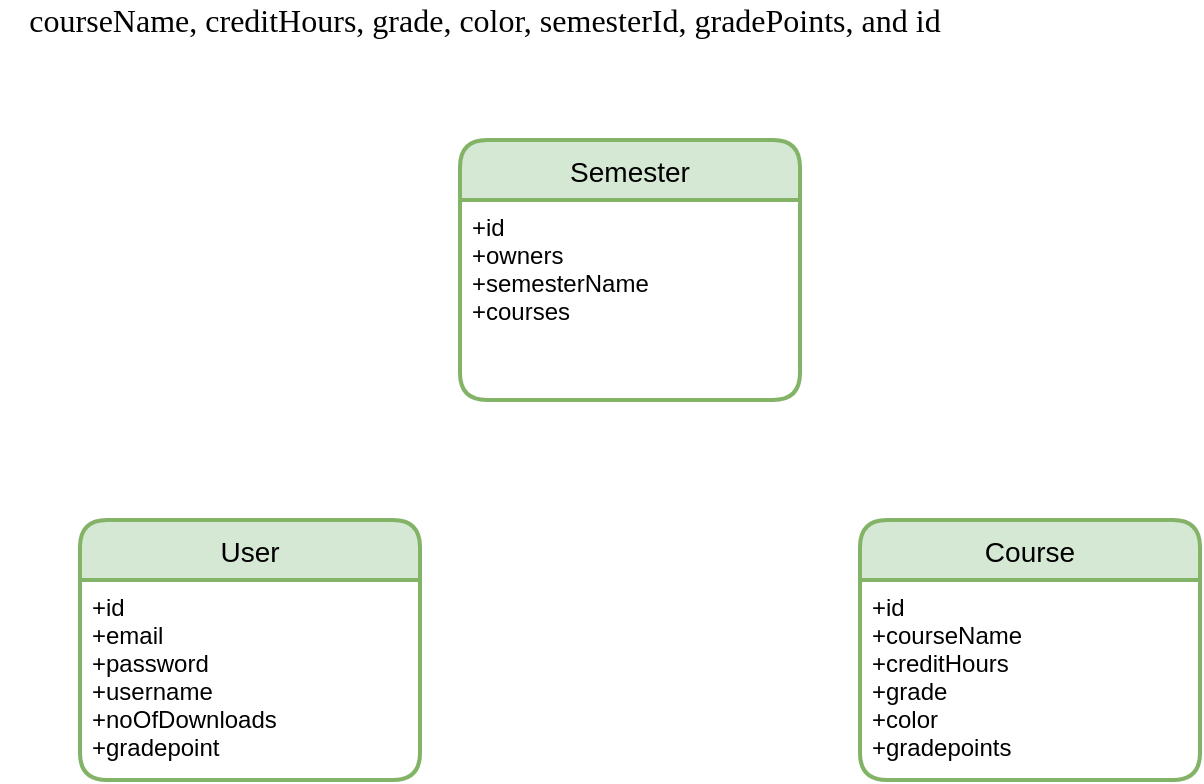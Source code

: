 <mxfile version="15.5.8" type="github">
  <diagram id="R2lEEEUBdFMjLlhIrx00" name="Page-1">
    <mxGraphModel dx="1426" dy="737" grid="1" gridSize="10" guides="1" tooltips="1" connect="1" arrows="1" fold="1" page="1" pageScale="1" pageWidth="850" pageHeight="1100" math="0" shadow="0" extFonts="Permanent Marker^https://fonts.googleapis.com/css?family=Permanent+Marker">
      <root>
        <mxCell id="0" />
        <mxCell id="1" parent="0" />
        <mxCell id="0dl3mZ9c2_-momnLUo67-1" value="User" style="swimlane;childLayout=stackLayout;horizontal=1;startSize=30;horizontalStack=0;rounded=1;fontSize=14;fontStyle=0;strokeWidth=2;resizeParent=0;resizeLast=1;shadow=0;dashed=0;align=center;fillColor=#d5e8d4;strokeColor=#82b366;" vertex="1" parent="1">
          <mxGeometry x="180" y="370" width="170" height="130" as="geometry" />
        </mxCell>
        <mxCell id="0dl3mZ9c2_-momnLUo67-2" value="+id&#xa;+email&#xa;+password&#xa;+username&#xa;+noOfDownloads&#xa;+gradepoint" style="align=left;strokeColor=none;fillColor=none;spacingLeft=4;fontSize=12;verticalAlign=top;resizable=0;rotatable=0;part=1;" vertex="1" parent="0dl3mZ9c2_-momnLUo67-1">
          <mxGeometry y="30" width="170" height="100" as="geometry" />
        </mxCell>
        <mxCell id="0dl3mZ9c2_-momnLUo67-7" value="Semester" style="swimlane;childLayout=stackLayout;horizontal=1;startSize=30;horizontalStack=0;rounded=1;fontSize=14;fontStyle=0;strokeWidth=2;resizeParent=0;resizeLast=1;shadow=0;dashed=0;align=center;fillColor=#d5e8d4;strokeColor=#82b366;" vertex="1" parent="1">
          <mxGeometry x="370" y="180" width="170" height="130" as="geometry" />
        </mxCell>
        <mxCell id="0dl3mZ9c2_-momnLUo67-8" value="+id&#xa;+owners&#xa;+semesterName&#xa;+courses" style="align=left;strokeColor=none;fillColor=none;spacingLeft=4;fontSize=12;verticalAlign=top;resizable=0;rotatable=0;part=1;" vertex="1" parent="0dl3mZ9c2_-momnLUo67-7">
          <mxGeometry y="30" width="170" height="100" as="geometry" />
        </mxCell>
        <mxCell id="0dl3mZ9c2_-momnLUo67-9" value="Course" style="swimlane;childLayout=stackLayout;horizontal=1;startSize=30;horizontalStack=0;rounded=1;fontSize=14;fontStyle=0;strokeWidth=2;resizeParent=0;resizeLast=1;shadow=0;dashed=0;align=center;fillColor=#d5e8d4;strokeColor=#82b366;" vertex="1" parent="1">
          <mxGeometry x="570" y="370" width="170" height="130" as="geometry" />
        </mxCell>
        <mxCell id="0dl3mZ9c2_-momnLUo67-10" value="+id&#xa;+courseName&#xa;+creditHours&#xa;+grade&#xa;+color&#xa;+gradepoints" style="align=left;strokeColor=none;fillColor=none;spacingLeft=4;fontSize=12;verticalAlign=top;resizable=0;rotatable=0;part=1;" vertex="1" parent="0dl3mZ9c2_-momnLUo67-9">
          <mxGeometry y="30" width="170" height="100" as="geometry" />
        </mxCell>
        <mxCell id="0dl3mZ9c2_-momnLUo67-13" value="&lt;span id=&quot;docs-internal-guid-372f21aa-7fff-eee9-5ee5-a83dacc6e7e8&quot;&gt;&lt;span style=&quot;font-size: 12pt ; font-family: &amp;#34;times new roman&amp;#34; ; background-color: transparent ; vertical-align: baseline&quot;&gt;&amp;nbsp;courseName, creditHours, grade, color, semesterId, gradePoints, and id&lt;/span&gt;&lt;/span&gt;" style="text;html=1;align=center;verticalAlign=middle;resizable=0;points=[];autosize=1;strokeColor=none;fillColor=none;" vertex="1" parent="1">
          <mxGeometry x="140" y="110" width="480" height="20" as="geometry" />
        </mxCell>
      </root>
    </mxGraphModel>
  </diagram>
</mxfile>
